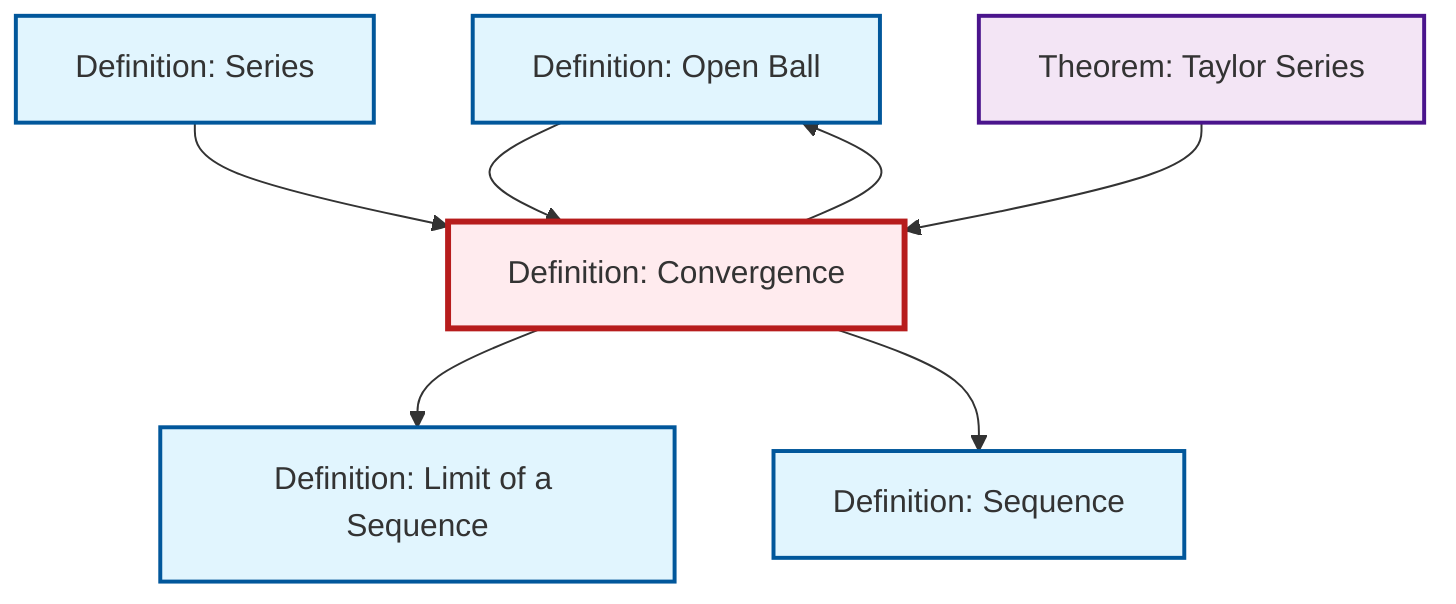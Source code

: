 graph TD
    classDef definition fill:#e1f5fe,stroke:#01579b,stroke-width:2px
    classDef theorem fill:#f3e5f5,stroke:#4a148c,stroke-width:2px
    classDef axiom fill:#fff3e0,stroke:#e65100,stroke-width:2px
    classDef example fill:#e8f5e9,stroke:#1b5e20,stroke-width:2px
    classDef current fill:#ffebee,stroke:#b71c1c,stroke-width:3px
    def-limit["Definition: Limit of a Sequence"]:::definition
    def-open-ball["Definition: Open Ball"]:::definition
    def-convergence["Definition: Convergence"]:::definition
    def-series["Definition: Series"]:::definition
    thm-taylor-series["Theorem: Taylor Series"]:::theorem
    def-sequence["Definition: Sequence"]:::definition
    def-convergence --> def-limit
    def-convergence --> def-open-ball
    def-open-ball --> def-convergence
    def-series --> def-convergence
    thm-taylor-series --> def-convergence
    def-convergence --> def-sequence
    class def-convergence current